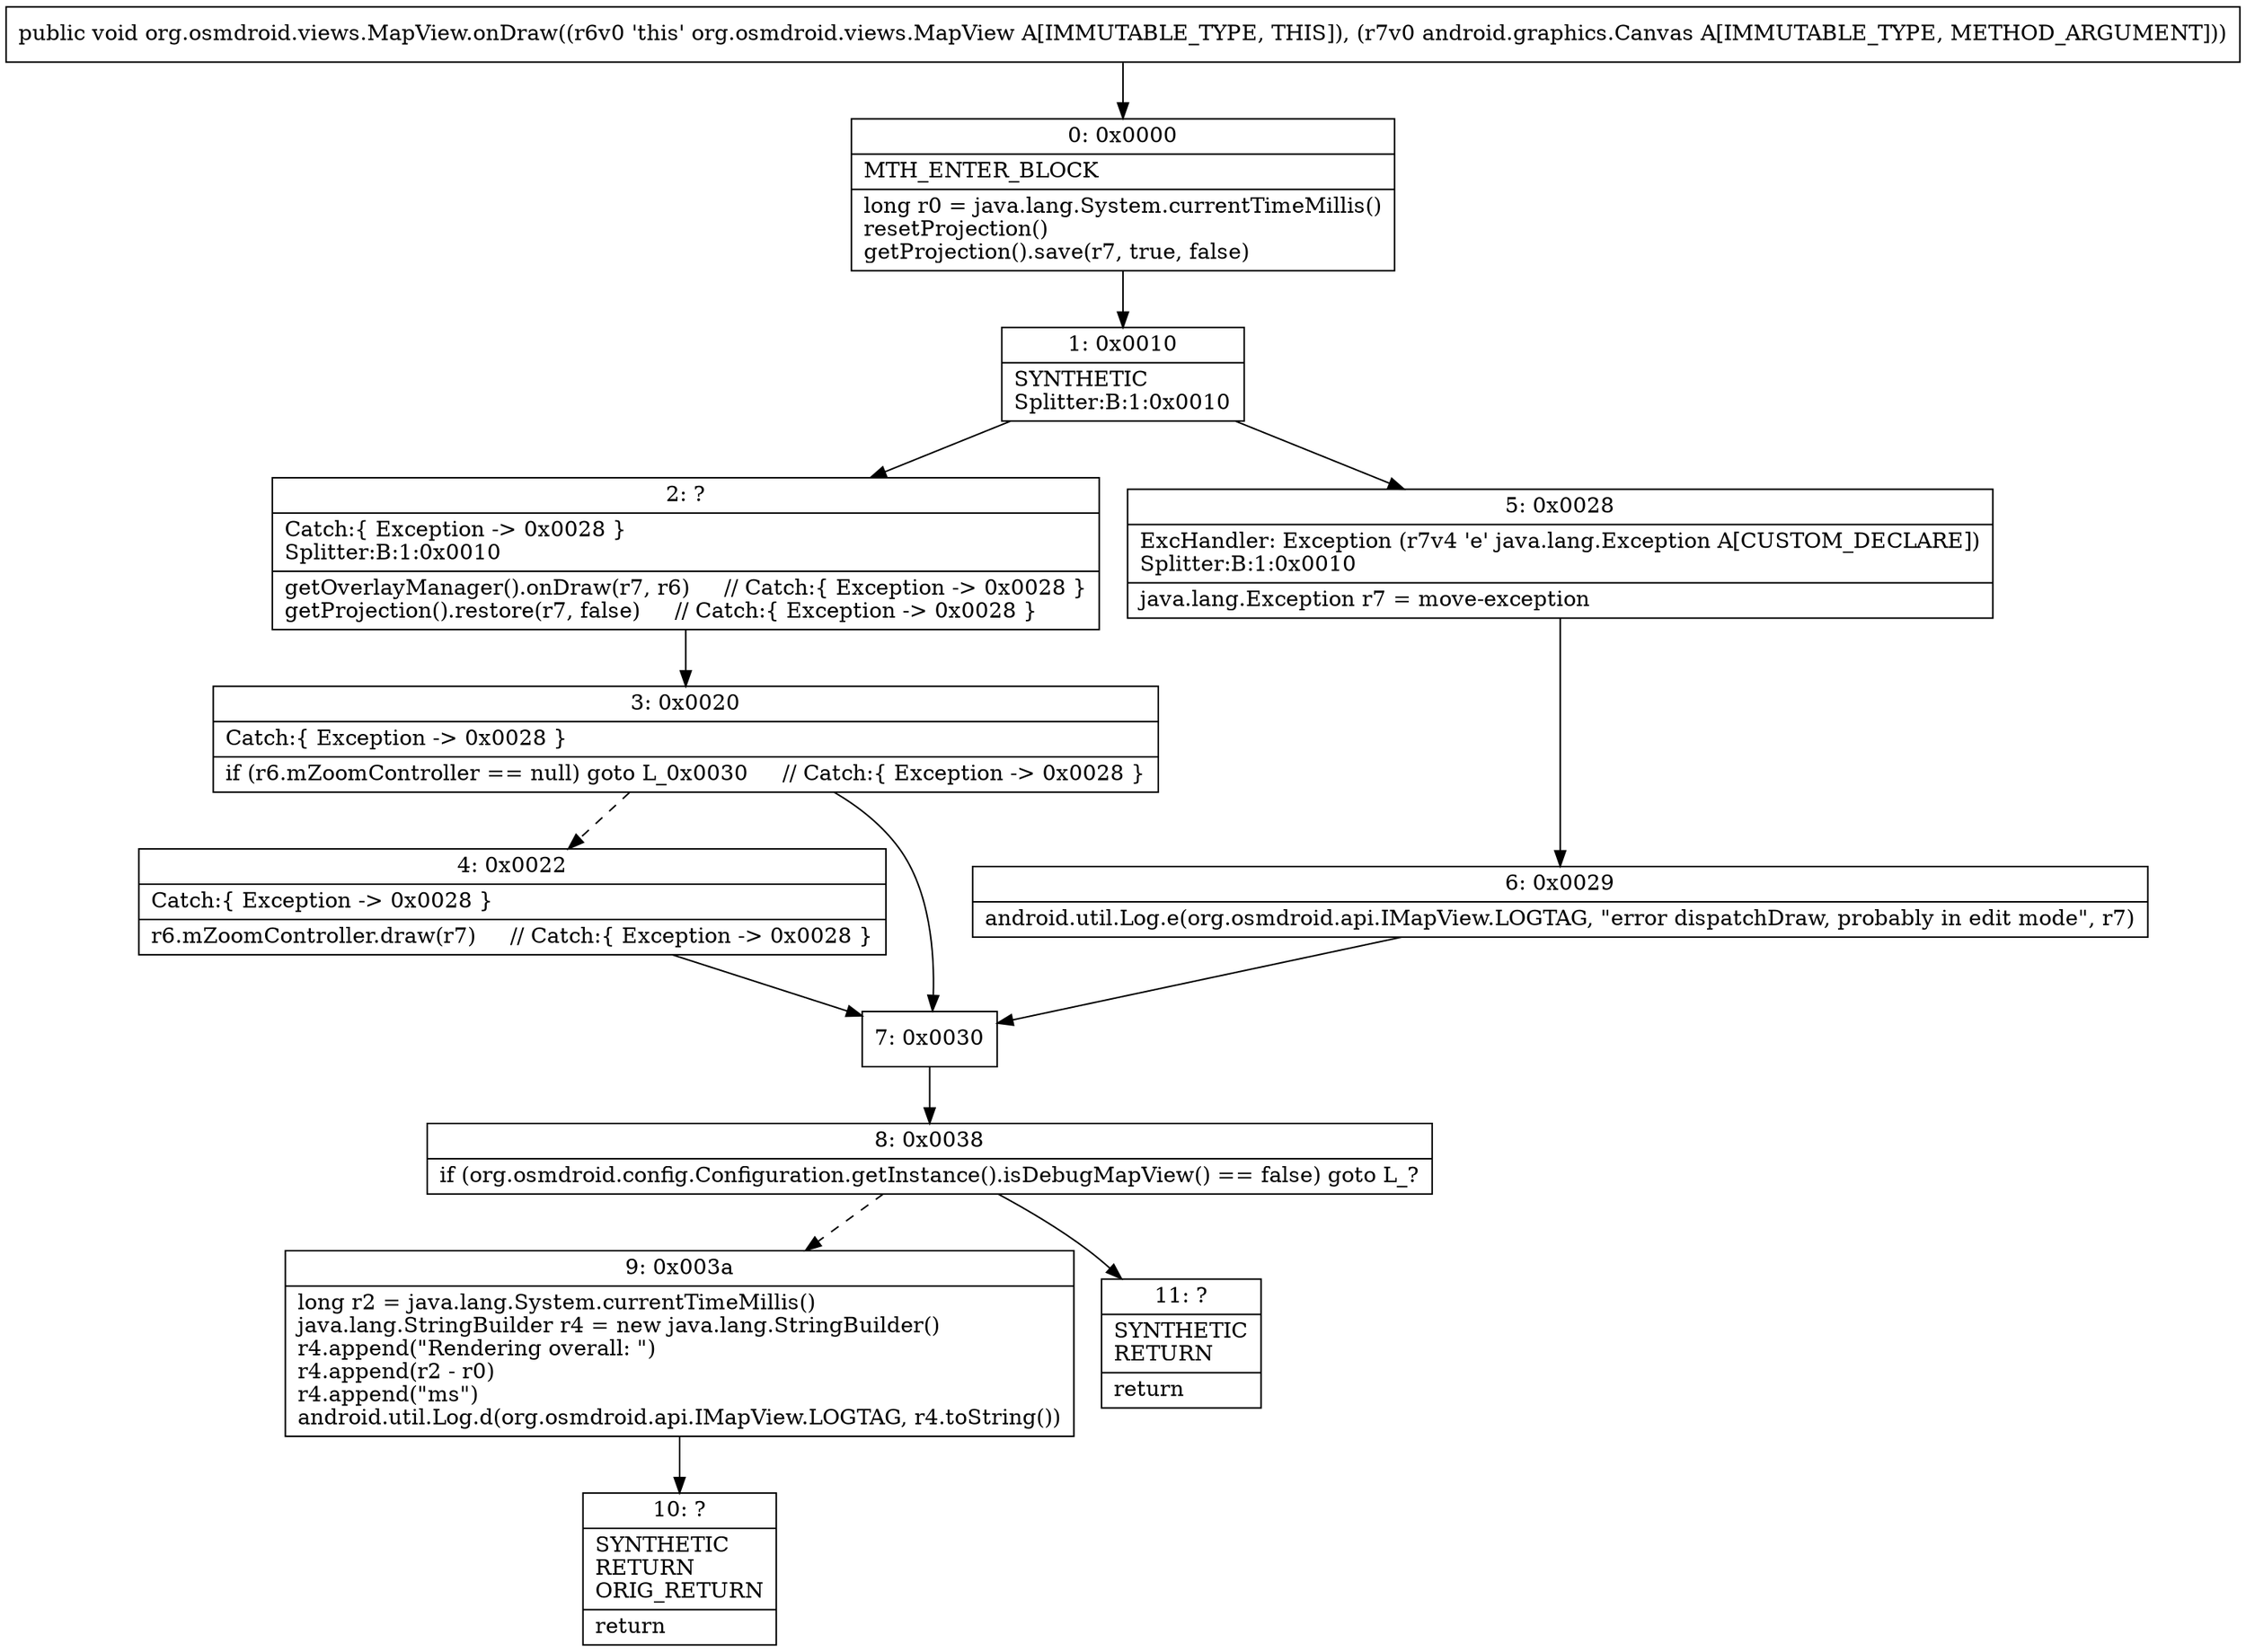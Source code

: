 digraph "CFG fororg.osmdroid.views.MapView.onDraw(Landroid\/graphics\/Canvas;)V" {
Node_0 [shape=record,label="{0\:\ 0x0000|MTH_ENTER_BLOCK\l|long r0 = java.lang.System.currentTimeMillis()\lresetProjection()\lgetProjection().save(r7, true, false)\l}"];
Node_1 [shape=record,label="{1\:\ 0x0010|SYNTHETIC\lSplitter:B:1:0x0010\l}"];
Node_2 [shape=record,label="{2\:\ ?|Catch:\{ Exception \-\> 0x0028 \}\lSplitter:B:1:0x0010\l|getOverlayManager().onDraw(r7, r6)     \/\/ Catch:\{ Exception \-\> 0x0028 \}\lgetProjection().restore(r7, false)     \/\/ Catch:\{ Exception \-\> 0x0028 \}\l}"];
Node_3 [shape=record,label="{3\:\ 0x0020|Catch:\{ Exception \-\> 0x0028 \}\l|if (r6.mZoomController == null) goto L_0x0030     \/\/ Catch:\{ Exception \-\> 0x0028 \}\l}"];
Node_4 [shape=record,label="{4\:\ 0x0022|Catch:\{ Exception \-\> 0x0028 \}\l|r6.mZoomController.draw(r7)     \/\/ Catch:\{ Exception \-\> 0x0028 \}\l}"];
Node_5 [shape=record,label="{5\:\ 0x0028|ExcHandler: Exception (r7v4 'e' java.lang.Exception A[CUSTOM_DECLARE])\lSplitter:B:1:0x0010\l|java.lang.Exception r7 = move\-exception\l}"];
Node_6 [shape=record,label="{6\:\ 0x0029|android.util.Log.e(org.osmdroid.api.IMapView.LOGTAG, \"error dispatchDraw, probably in edit mode\", r7)\l}"];
Node_7 [shape=record,label="{7\:\ 0x0030}"];
Node_8 [shape=record,label="{8\:\ 0x0038|if (org.osmdroid.config.Configuration.getInstance().isDebugMapView() == false) goto L_?\l}"];
Node_9 [shape=record,label="{9\:\ 0x003a|long r2 = java.lang.System.currentTimeMillis()\ljava.lang.StringBuilder r4 = new java.lang.StringBuilder()\lr4.append(\"Rendering overall: \")\lr4.append(r2 \- r0)\lr4.append(\"ms\")\landroid.util.Log.d(org.osmdroid.api.IMapView.LOGTAG, r4.toString())\l}"];
Node_10 [shape=record,label="{10\:\ ?|SYNTHETIC\lRETURN\lORIG_RETURN\l|return\l}"];
Node_11 [shape=record,label="{11\:\ ?|SYNTHETIC\lRETURN\l|return\l}"];
MethodNode[shape=record,label="{public void org.osmdroid.views.MapView.onDraw((r6v0 'this' org.osmdroid.views.MapView A[IMMUTABLE_TYPE, THIS]), (r7v0 android.graphics.Canvas A[IMMUTABLE_TYPE, METHOD_ARGUMENT])) }"];
MethodNode -> Node_0;
Node_0 -> Node_1;
Node_1 -> Node_2;
Node_1 -> Node_5;
Node_2 -> Node_3;
Node_3 -> Node_4[style=dashed];
Node_3 -> Node_7;
Node_4 -> Node_7;
Node_5 -> Node_6;
Node_6 -> Node_7;
Node_7 -> Node_8;
Node_8 -> Node_9[style=dashed];
Node_8 -> Node_11;
Node_9 -> Node_10;
}


